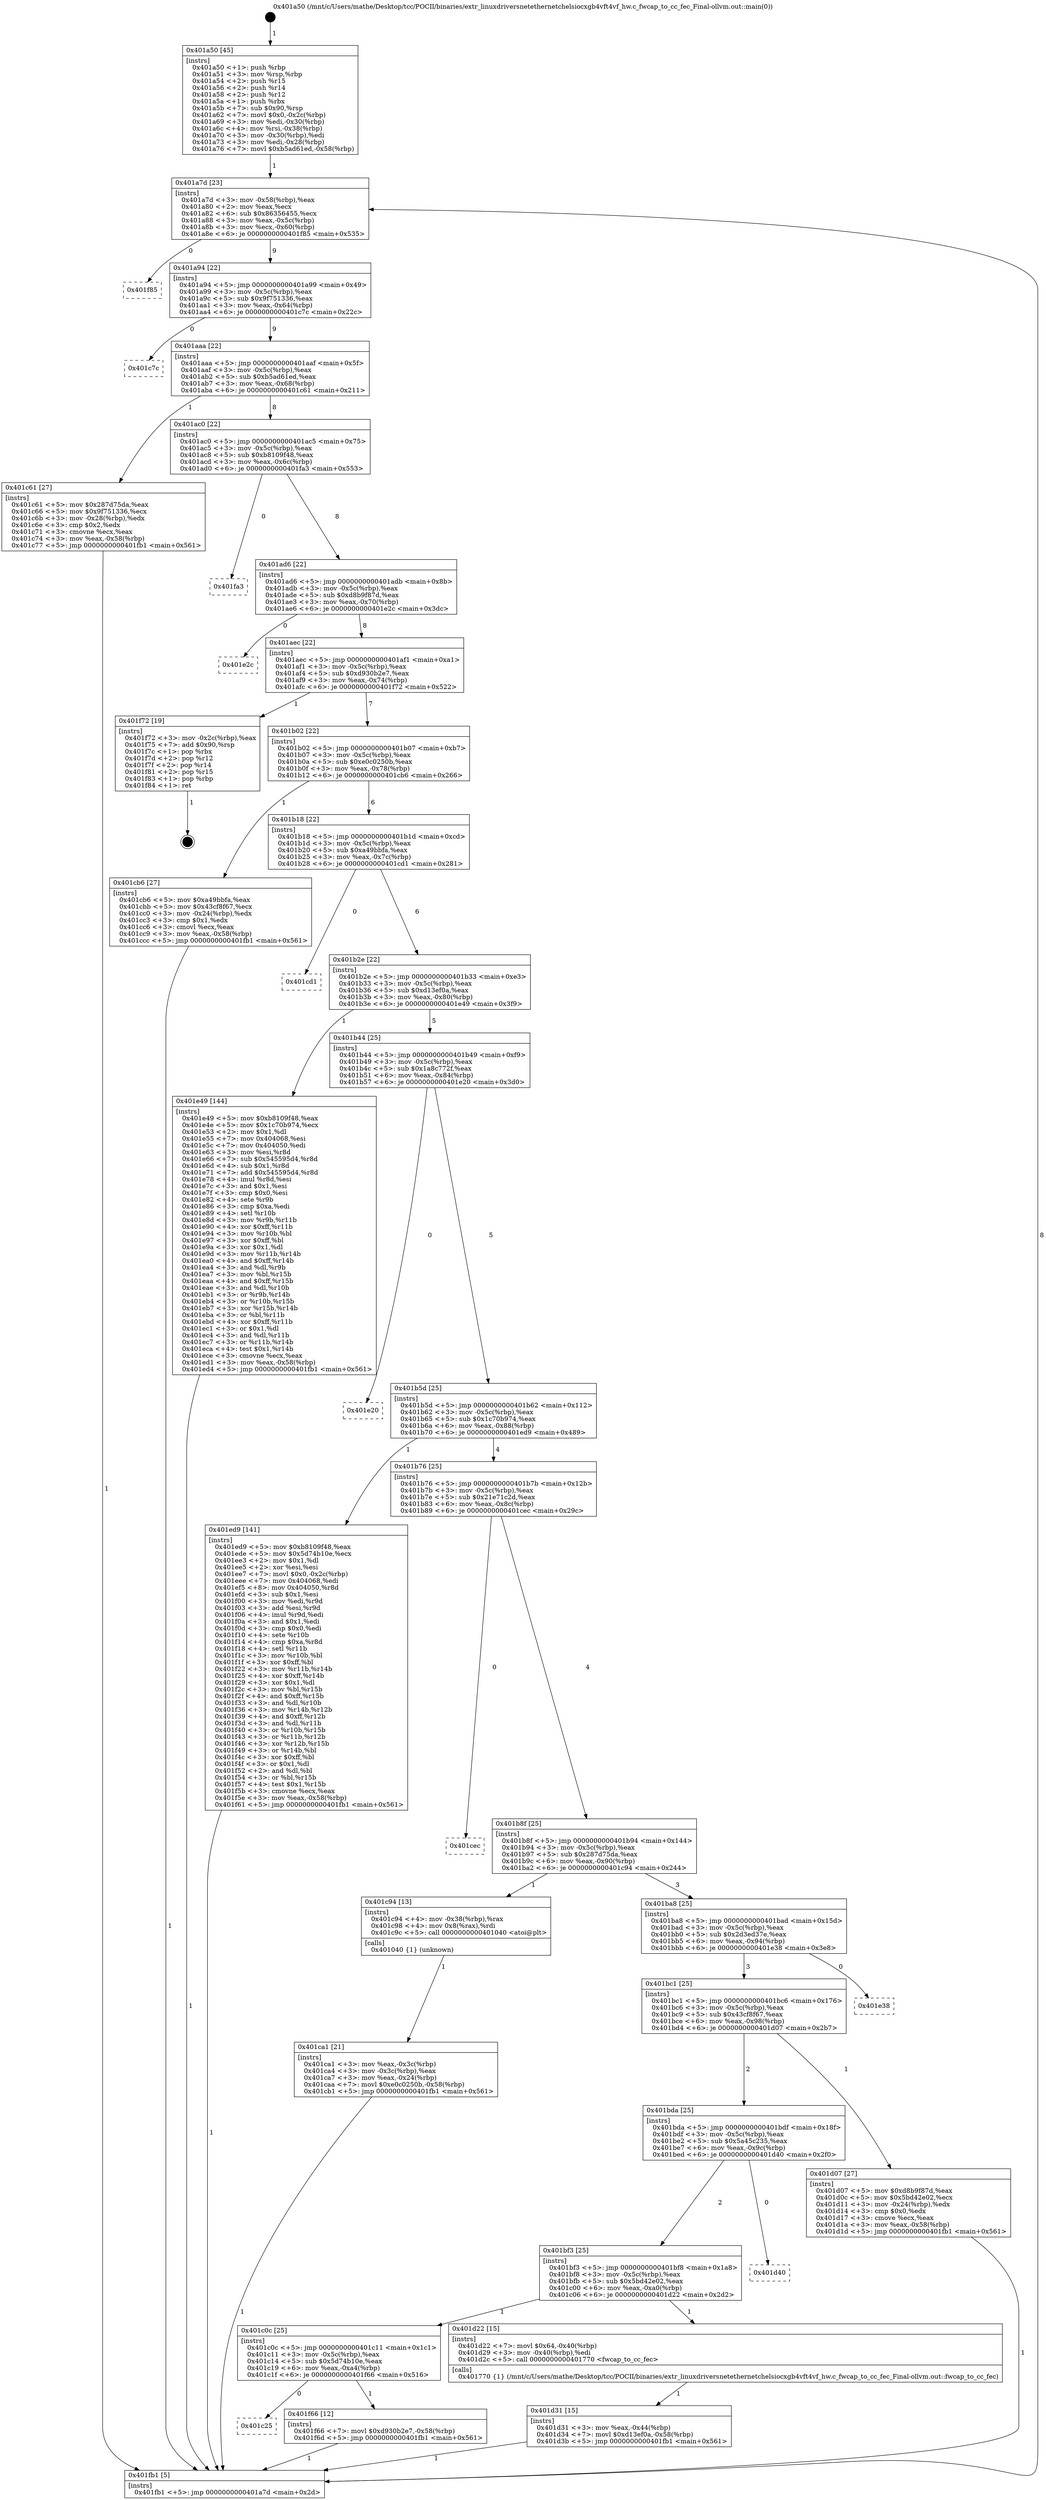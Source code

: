 digraph "0x401a50" {
  label = "0x401a50 (/mnt/c/Users/mathe/Desktop/tcc/POCII/binaries/extr_linuxdriversnetethernetchelsiocxgb4vft4vf_hw.c_fwcap_to_cc_fec_Final-ollvm.out::main(0))"
  labelloc = "t"
  node[shape=record]

  Entry [label="",width=0.3,height=0.3,shape=circle,fillcolor=black,style=filled]
  "0x401a7d" [label="{
     0x401a7d [23]\l
     | [instrs]\l
     &nbsp;&nbsp;0x401a7d \<+3\>: mov -0x58(%rbp),%eax\l
     &nbsp;&nbsp;0x401a80 \<+2\>: mov %eax,%ecx\l
     &nbsp;&nbsp;0x401a82 \<+6\>: sub $0x86356455,%ecx\l
     &nbsp;&nbsp;0x401a88 \<+3\>: mov %eax,-0x5c(%rbp)\l
     &nbsp;&nbsp;0x401a8b \<+3\>: mov %ecx,-0x60(%rbp)\l
     &nbsp;&nbsp;0x401a8e \<+6\>: je 0000000000401f85 \<main+0x535\>\l
  }"]
  "0x401f85" [label="{
     0x401f85\l
  }", style=dashed]
  "0x401a94" [label="{
     0x401a94 [22]\l
     | [instrs]\l
     &nbsp;&nbsp;0x401a94 \<+5\>: jmp 0000000000401a99 \<main+0x49\>\l
     &nbsp;&nbsp;0x401a99 \<+3\>: mov -0x5c(%rbp),%eax\l
     &nbsp;&nbsp;0x401a9c \<+5\>: sub $0x9f751336,%eax\l
     &nbsp;&nbsp;0x401aa1 \<+3\>: mov %eax,-0x64(%rbp)\l
     &nbsp;&nbsp;0x401aa4 \<+6\>: je 0000000000401c7c \<main+0x22c\>\l
  }"]
  Exit [label="",width=0.3,height=0.3,shape=circle,fillcolor=black,style=filled,peripheries=2]
  "0x401c7c" [label="{
     0x401c7c\l
  }", style=dashed]
  "0x401aaa" [label="{
     0x401aaa [22]\l
     | [instrs]\l
     &nbsp;&nbsp;0x401aaa \<+5\>: jmp 0000000000401aaf \<main+0x5f\>\l
     &nbsp;&nbsp;0x401aaf \<+3\>: mov -0x5c(%rbp),%eax\l
     &nbsp;&nbsp;0x401ab2 \<+5\>: sub $0xb5ad61ed,%eax\l
     &nbsp;&nbsp;0x401ab7 \<+3\>: mov %eax,-0x68(%rbp)\l
     &nbsp;&nbsp;0x401aba \<+6\>: je 0000000000401c61 \<main+0x211\>\l
  }"]
  "0x401c25" [label="{
     0x401c25\l
  }", style=dashed]
  "0x401c61" [label="{
     0x401c61 [27]\l
     | [instrs]\l
     &nbsp;&nbsp;0x401c61 \<+5\>: mov $0x287d75da,%eax\l
     &nbsp;&nbsp;0x401c66 \<+5\>: mov $0x9f751336,%ecx\l
     &nbsp;&nbsp;0x401c6b \<+3\>: mov -0x28(%rbp),%edx\l
     &nbsp;&nbsp;0x401c6e \<+3\>: cmp $0x2,%edx\l
     &nbsp;&nbsp;0x401c71 \<+3\>: cmovne %ecx,%eax\l
     &nbsp;&nbsp;0x401c74 \<+3\>: mov %eax,-0x58(%rbp)\l
     &nbsp;&nbsp;0x401c77 \<+5\>: jmp 0000000000401fb1 \<main+0x561\>\l
  }"]
  "0x401ac0" [label="{
     0x401ac0 [22]\l
     | [instrs]\l
     &nbsp;&nbsp;0x401ac0 \<+5\>: jmp 0000000000401ac5 \<main+0x75\>\l
     &nbsp;&nbsp;0x401ac5 \<+3\>: mov -0x5c(%rbp),%eax\l
     &nbsp;&nbsp;0x401ac8 \<+5\>: sub $0xb8109f48,%eax\l
     &nbsp;&nbsp;0x401acd \<+3\>: mov %eax,-0x6c(%rbp)\l
     &nbsp;&nbsp;0x401ad0 \<+6\>: je 0000000000401fa3 \<main+0x553\>\l
  }"]
  "0x401fb1" [label="{
     0x401fb1 [5]\l
     | [instrs]\l
     &nbsp;&nbsp;0x401fb1 \<+5\>: jmp 0000000000401a7d \<main+0x2d\>\l
  }"]
  "0x401a50" [label="{
     0x401a50 [45]\l
     | [instrs]\l
     &nbsp;&nbsp;0x401a50 \<+1\>: push %rbp\l
     &nbsp;&nbsp;0x401a51 \<+3\>: mov %rsp,%rbp\l
     &nbsp;&nbsp;0x401a54 \<+2\>: push %r15\l
     &nbsp;&nbsp;0x401a56 \<+2\>: push %r14\l
     &nbsp;&nbsp;0x401a58 \<+2\>: push %r12\l
     &nbsp;&nbsp;0x401a5a \<+1\>: push %rbx\l
     &nbsp;&nbsp;0x401a5b \<+7\>: sub $0x90,%rsp\l
     &nbsp;&nbsp;0x401a62 \<+7\>: movl $0x0,-0x2c(%rbp)\l
     &nbsp;&nbsp;0x401a69 \<+3\>: mov %edi,-0x30(%rbp)\l
     &nbsp;&nbsp;0x401a6c \<+4\>: mov %rsi,-0x38(%rbp)\l
     &nbsp;&nbsp;0x401a70 \<+3\>: mov -0x30(%rbp),%edi\l
     &nbsp;&nbsp;0x401a73 \<+3\>: mov %edi,-0x28(%rbp)\l
     &nbsp;&nbsp;0x401a76 \<+7\>: movl $0xb5ad61ed,-0x58(%rbp)\l
  }"]
  "0x401f66" [label="{
     0x401f66 [12]\l
     | [instrs]\l
     &nbsp;&nbsp;0x401f66 \<+7\>: movl $0xd930b2e7,-0x58(%rbp)\l
     &nbsp;&nbsp;0x401f6d \<+5\>: jmp 0000000000401fb1 \<main+0x561\>\l
  }"]
  "0x401fa3" [label="{
     0x401fa3\l
  }", style=dashed]
  "0x401ad6" [label="{
     0x401ad6 [22]\l
     | [instrs]\l
     &nbsp;&nbsp;0x401ad6 \<+5\>: jmp 0000000000401adb \<main+0x8b\>\l
     &nbsp;&nbsp;0x401adb \<+3\>: mov -0x5c(%rbp),%eax\l
     &nbsp;&nbsp;0x401ade \<+5\>: sub $0xd8b9f87d,%eax\l
     &nbsp;&nbsp;0x401ae3 \<+3\>: mov %eax,-0x70(%rbp)\l
     &nbsp;&nbsp;0x401ae6 \<+6\>: je 0000000000401e2c \<main+0x3dc\>\l
  }"]
  "0x401d31" [label="{
     0x401d31 [15]\l
     | [instrs]\l
     &nbsp;&nbsp;0x401d31 \<+3\>: mov %eax,-0x44(%rbp)\l
     &nbsp;&nbsp;0x401d34 \<+7\>: movl $0xd13ef0a,-0x58(%rbp)\l
     &nbsp;&nbsp;0x401d3b \<+5\>: jmp 0000000000401fb1 \<main+0x561\>\l
  }"]
  "0x401e2c" [label="{
     0x401e2c\l
  }", style=dashed]
  "0x401aec" [label="{
     0x401aec [22]\l
     | [instrs]\l
     &nbsp;&nbsp;0x401aec \<+5\>: jmp 0000000000401af1 \<main+0xa1\>\l
     &nbsp;&nbsp;0x401af1 \<+3\>: mov -0x5c(%rbp),%eax\l
     &nbsp;&nbsp;0x401af4 \<+5\>: sub $0xd930b2e7,%eax\l
     &nbsp;&nbsp;0x401af9 \<+3\>: mov %eax,-0x74(%rbp)\l
     &nbsp;&nbsp;0x401afc \<+6\>: je 0000000000401f72 \<main+0x522\>\l
  }"]
  "0x401c0c" [label="{
     0x401c0c [25]\l
     | [instrs]\l
     &nbsp;&nbsp;0x401c0c \<+5\>: jmp 0000000000401c11 \<main+0x1c1\>\l
     &nbsp;&nbsp;0x401c11 \<+3\>: mov -0x5c(%rbp),%eax\l
     &nbsp;&nbsp;0x401c14 \<+5\>: sub $0x5d74b10e,%eax\l
     &nbsp;&nbsp;0x401c19 \<+6\>: mov %eax,-0xa4(%rbp)\l
     &nbsp;&nbsp;0x401c1f \<+6\>: je 0000000000401f66 \<main+0x516\>\l
  }"]
  "0x401f72" [label="{
     0x401f72 [19]\l
     | [instrs]\l
     &nbsp;&nbsp;0x401f72 \<+3\>: mov -0x2c(%rbp),%eax\l
     &nbsp;&nbsp;0x401f75 \<+7\>: add $0x90,%rsp\l
     &nbsp;&nbsp;0x401f7c \<+1\>: pop %rbx\l
     &nbsp;&nbsp;0x401f7d \<+2\>: pop %r12\l
     &nbsp;&nbsp;0x401f7f \<+2\>: pop %r14\l
     &nbsp;&nbsp;0x401f81 \<+2\>: pop %r15\l
     &nbsp;&nbsp;0x401f83 \<+1\>: pop %rbp\l
     &nbsp;&nbsp;0x401f84 \<+1\>: ret\l
  }"]
  "0x401b02" [label="{
     0x401b02 [22]\l
     | [instrs]\l
     &nbsp;&nbsp;0x401b02 \<+5\>: jmp 0000000000401b07 \<main+0xb7\>\l
     &nbsp;&nbsp;0x401b07 \<+3\>: mov -0x5c(%rbp),%eax\l
     &nbsp;&nbsp;0x401b0a \<+5\>: sub $0xe0c0250b,%eax\l
     &nbsp;&nbsp;0x401b0f \<+3\>: mov %eax,-0x78(%rbp)\l
     &nbsp;&nbsp;0x401b12 \<+6\>: je 0000000000401cb6 \<main+0x266\>\l
  }"]
  "0x401d22" [label="{
     0x401d22 [15]\l
     | [instrs]\l
     &nbsp;&nbsp;0x401d22 \<+7\>: movl $0x64,-0x40(%rbp)\l
     &nbsp;&nbsp;0x401d29 \<+3\>: mov -0x40(%rbp),%edi\l
     &nbsp;&nbsp;0x401d2c \<+5\>: call 0000000000401770 \<fwcap_to_cc_fec\>\l
     | [calls]\l
     &nbsp;&nbsp;0x401770 \{1\} (/mnt/c/Users/mathe/Desktop/tcc/POCII/binaries/extr_linuxdriversnetethernetchelsiocxgb4vft4vf_hw.c_fwcap_to_cc_fec_Final-ollvm.out::fwcap_to_cc_fec)\l
  }"]
  "0x401cb6" [label="{
     0x401cb6 [27]\l
     | [instrs]\l
     &nbsp;&nbsp;0x401cb6 \<+5\>: mov $0xa49bbfa,%eax\l
     &nbsp;&nbsp;0x401cbb \<+5\>: mov $0x43cf8f67,%ecx\l
     &nbsp;&nbsp;0x401cc0 \<+3\>: mov -0x24(%rbp),%edx\l
     &nbsp;&nbsp;0x401cc3 \<+3\>: cmp $0x1,%edx\l
     &nbsp;&nbsp;0x401cc6 \<+3\>: cmovl %ecx,%eax\l
     &nbsp;&nbsp;0x401cc9 \<+3\>: mov %eax,-0x58(%rbp)\l
     &nbsp;&nbsp;0x401ccc \<+5\>: jmp 0000000000401fb1 \<main+0x561\>\l
  }"]
  "0x401b18" [label="{
     0x401b18 [22]\l
     | [instrs]\l
     &nbsp;&nbsp;0x401b18 \<+5\>: jmp 0000000000401b1d \<main+0xcd\>\l
     &nbsp;&nbsp;0x401b1d \<+3\>: mov -0x5c(%rbp),%eax\l
     &nbsp;&nbsp;0x401b20 \<+5\>: sub $0xa49bbfa,%eax\l
     &nbsp;&nbsp;0x401b25 \<+3\>: mov %eax,-0x7c(%rbp)\l
     &nbsp;&nbsp;0x401b28 \<+6\>: je 0000000000401cd1 \<main+0x281\>\l
  }"]
  "0x401bf3" [label="{
     0x401bf3 [25]\l
     | [instrs]\l
     &nbsp;&nbsp;0x401bf3 \<+5\>: jmp 0000000000401bf8 \<main+0x1a8\>\l
     &nbsp;&nbsp;0x401bf8 \<+3\>: mov -0x5c(%rbp),%eax\l
     &nbsp;&nbsp;0x401bfb \<+5\>: sub $0x5bd42e02,%eax\l
     &nbsp;&nbsp;0x401c00 \<+6\>: mov %eax,-0xa0(%rbp)\l
     &nbsp;&nbsp;0x401c06 \<+6\>: je 0000000000401d22 \<main+0x2d2\>\l
  }"]
  "0x401cd1" [label="{
     0x401cd1\l
  }", style=dashed]
  "0x401b2e" [label="{
     0x401b2e [22]\l
     | [instrs]\l
     &nbsp;&nbsp;0x401b2e \<+5\>: jmp 0000000000401b33 \<main+0xe3\>\l
     &nbsp;&nbsp;0x401b33 \<+3\>: mov -0x5c(%rbp),%eax\l
     &nbsp;&nbsp;0x401b36 \<+5\>: sub $0xd13ef0a,%eax\l
     &nbsp;&nbsp;0x401b3b \<+3\>: mov %eax,-0x80(%rbp)\l
     &nbsp;&nbsp;0x401b3e \<+6\>: je 0000000000401e49 \<main+0x3f9\>\l
  }"]
  "0x401d40" [label="{
     0x401d40\l
  }", style=dashed]
  "0x401e49" [label="{
     0x401e49 [144]\l
     | [instrs]\l
     &nbsp;&nbsp;0x401e49 \<+5\>: mov $0xb8109f48,%eax\l
     &nbsp;&nbsp;0x401e4e \<+5\>: mov $0x1c70b974,%ecx\l
     &nbsp;&nbsp;0x401e53 \<+2\>: mov $0x1,%dl\l
     &nbsp;&nbsp;0x401e55 \<+7\>: mov 0x404068,%esi\l
     &nbsp;&nbsp;0x401e5c \<+7\>: mov 0x404050,%edi\l
     &nbsp;&nbsp;0x401e63 \<+3\>: mov %esi,%r8d\l
     &nbsp;&nbsp;0x401e66 \<+7\>: sub $0x545595d4,%r8d\l
     &nbsp;&nbsp;0x401e6d \<+4\>: sub $0x1,%r8d\l
     &nbsp;&nbsp;0x401e71 \<+7\>: add $0x545595d4,%r8d\l
     &nbsp;&nbsp;0x401e78 \<+4\>: imul %r8d,%esi\l
     &nbsp;&nbsp;0x401e7c \<+3\>: and $0x1,%esi\l
     &nbsp;&nbsp;0x401e7f \<+3\>: cmp $0x0,%esi\l
     &nbsp;&nbsp;0x401e82 \<+4\>: sete %r9b\l
     &nbsp;&nbsp;0x401e86 \<+3\>: cmp $0xa,%edi\l
     &nbsp;&nbsp;0x401e89 \<+4\>: setl %r10b\l
     &nbsp;&nbsp;0x401e8d \<+3\>: mov %r9b,%r11b\l
     &nbsp;&nbsp;0x401e90 \<+4\>: xor $0xff,%r11b\l
     &nbsp;&nbsp;0x401e94 \<+3\>: mov %r10b,%bl\l
     &nbsp;&nbsp;0x401e97 \<+3\>: xor $0xff,%bl\l
     &nbsp;&nbsp;0x401e9a \<+3\>: xor $0x1,%dl\l
     &nbsp;&nbsp;0x401e9d \<+3\>: mov %r11b,%r14b\l
     &nbsp;&nbsp;0x401ea0 \<+4\>: and $0xff,%r14b\l
     &nbsp;&nbsp;0x401ea4 \<+3\>: and %dl,%r9b\l
     &nbsp;&nbsp;0x401ea7 \<+3\>: mov %bl,%r15b\l
     &nbsp;&nbsp;0x401eaa \<+4\>: and $0xff,%r15b\l
     &nbsp;&nbsp;0x401eae \<+3\>: and %dl,%r10b\l
     &nbsp;&nbsp;0x401eb1 \<+3\>: or %r9b,%r14b\l
     &nbsp;&nbsp;0x401eb4 \<+3\>: or %r10b,%r15b\l
     &nbsp;&nbsp;0x401eb7 \<+3\>: xor %r15b,%r14b\l
     &nbsp;&nbsp;0x401eba \<+3\>: or %bl,%r11b\l
     &nbsp;&nbsp;0x401ebd \<+4\>: xor $0xff,%r11b\l
     &nbsp;&nbsp;0x401ec1 \<+3\>: or $0x1,%dl\l
     &nbsp;&nbsp;0x401ec4 \<+3\>: and %dl,%r11b\l
     &nbsp;&nbsp;0x401ec7 \<+3\>: or %r11b,%r14b\l
     &nbsp;&nbsp;0x401eca \<+4\>: test $0x1,%r14b\l
     &nbsp;&nbsp;0x401ece \<+3\>: cmovne %ecx,%eax\l
     &nbsp;&nbsp;0x401ed1 \<+3\>: mov %eax,-0x58(%rbp)\l
     &nbsp;&nbsp;0x401ed4 \<+5\>: jmp 0000000000401fb1 \<main+0x561\>\l
  }"]
  "0x401b44" [label="{
     0x401b44 [25]\l
     | [instrs]\l
     &nbsp;&nbsp;0x401b44 \<+5\>: jmp 0000000000401b49 \<main+0xf9\>\l
     &nbsp;&nbsp;0x401b49 \<+3\>: mov -0x5c(%rbp),%eax\l
     &nbsp;&nbsp;0x401b4c \<+5\>: sub $0x1a8c772f,%eax\l
     &nbsp;&nbsp;0x401b51 \<+6\>: mov %eax,-0x84(%rbp)\l
     &nbsp;&nbsp;0x401b57 \<+6\>: je 0000000000401e20 \<main+0x3d0\>\l
  }"]
  "0x401bda" [label="{
     0x401bda [25]\l
     | [instrs]\l
     &nbsp;&nbsp;0x401bda \<+5\>: jmp 0000000000401bdf \<main+0x18f\>\l
     &nbsp;&nbsp;0x401bdf \<+3\>: mov -0x5c(%rbp),%eax\l
     &nbsp;&nbsp;0x401be2 \<+5\>: sub $0x5a45c235,%eax\l
     &nbsp;&nbsp;0x401be7 \<+6\>: mov %eax,-0x9c(%rbp)\l
     &nbsp;&nbsp;0x401bed \<+6\>: je 0000000000401d40 \<main+0x2f0\>\l
  }"]
  "0x401e20" [label="{
     0x401e20\l
  }", style=dashed]
  "0x401b5d" [label="{
     0x401b5d [25]\l
     | [instrs]\l
     &nbsp;&nbsp;0x401b5d \<+5\>: jmp 0000000000401b62 \<main+0x112\>\l
     &nbsp;&nbsp;0x401b62 \<+3\>: mov -0x5c(%rbp),%eax\l
     &nbsp;&nbsp;0x401b65 \<+5\>: sub $0x1c70b974,%eax\l
     &nbsp;&nbsp;0x401b6a \<+6\>: mov %eax,-0x88(%rbp)\l
     &nbsp;&nbsp;0x401b70 \<+6\>: je 0000000000401ed9 \<main+0x489\>\l
  }"]
  "0x401d07" [label="{
     0x401d07 [27]\l
     | [instrs]\l
     &nbsp;&nbsp;0x401d07 \<+5\>: mov $0xd8b9f87d,%eax\l
     &nbsp;&nbsp;0x401d0c \<+5\>: mov $0x5bd42e02,%ecx\l
     &nbsp;&nbsp;0x401d11 \<+3\>: mov -0x24(%rbp),%edx\l
     &nbsp;&nbsp;0x401d14 \<+3\>: cmp $0x0,%edx\l
     &nbsp;&nbsp;0x401d17 \<+3\>: cmove %ecx,%eax\l
     &nbsp;&nbsp;0x401d1a \<+3\>: mov %eax,-0x58(%rbp)\l
     &nbsp;&nbsp;0x401d1d \<+5\>: jmp 0000000000401fb1 \<main+0x561\>\l
  }"]
  "0x401ed9" [label="{
     0x401ed9 [141]\l
     | [instrs]\l
     &nbsp;&nbsp;0x401ed9 \<+5\>: mov $0xb8109f48,%eax\l
     &nbsp;&nbsp;0x401ede \<+5\>: mov $0x5d74b10e,%ecx\l
     &nbsp;&nbsp;0x401ee3 \<+2\>: mov $0x1,%dl\l
     &nbsp;&nbsp;0x401ee5 \<+2\>: xor %esi,%esi\l
     &nbsp;&nbsp;0x401ee7 \<+7\>: movl $0x0,-0x2c(%rbp)\l
     &nbsp;&nbsp;0x401eee \<+7\>: mov 0x404068,%edi\l
     &nbsp;&nbsp;0x401ef5 \<+8\>: mov 0x404050,%r8d\l
     &nbsp;&nbsp;0x401efd \<+3\>: sub $0x1,%esi\l
     &nbsp;&nbsp;0x401f00 \<+3\>: mov %edi,%r9d\l
     &nbsp;&nbsp;0x401f03 \<+3\>: add %esi,%r9d\l
     &nbsp;&nbsp;0x401f06 \<+4\>: imul %r9d,%edi\l
     &nbsp;&nbsp;0x401f0a \<+3\>: and $0x1,%edi\l
     &nbsp;&nbsp;0x401f0d \<+3\>: cmp $0x0,%edi\l
     &nbsp;&nbsp;0x401f10 \<+4\>: sete %r10b\l
     &nbsp;&nbsp;0x401f14 \<+4\>: cmp $0xa,%r8d\l
     &nbsp;&nbsp;0x401f18 \<+4\>: setl %r11b\l
     &nbsp;&nbsp;0x401f1c \<+3\>: mov %r10b,%bl\l
     &nbsp;&nbsp;0x401f1f \<+3\>: xor $0xff,%bl\l
     &nbsp;&nbsp;0x401f22 \<+3\>: mov %r11b,%r14b\l
     &nbsp;&nbsp;0x401f25 \<+4\>: xor $0xff,%r14b\l
     &nbsp;&nbsp;0x401f29 \<+3\>: xor $0x1,%dl\l
     &nbsp;&nbsp;0x401f2c \<+3\>: mov %bl,%r15b\l
     &nbsp;&nbsp;0x401f2f \<+4\>: and $0xff,%r15b\l
     &nbsp;&nbsp;0x401f33 \<+3\>: and %dl,%r10b\l
     &nbsp;&nbsp;0x401f36 \<+3\>: mov %r14b,%r12b\l
     &nbsp;&nbsp;0x401f39 \<+4\>: and $0xff,%r12b\l
     &nbsp;&nbsp;0x401f3d \<+3\>: and %dl,%r11b\l
     &nbsp;&nbsp;0x401f40 \<+3\>: or %r10b,%r15b\l
     &nbsp;&nbsp;0x401f43 \<+3\>: or %r11b,%r12b\l
     &nbsp;&nbsp;0x401f46 \<+3\>: xor %r12b,%r15b\l
     &nbsp;&nbsp;0x401f49 \<+3\>: or %r14b,%bl\l
     &nbsp;&nbsp;0x401f4c \<+3\>: xor $0xff,%bl\l
     &nbsp;&nbsp;0x401f4f \<+3\>: or $0x1,%dl\l
     &nbsp;&nbsp;0x401f52 \<+2\>: and %dl,%bl\l
     &nbsp;&nbsp;0x401f54 \<+3\>: or %bl,%r15b\l
     &nbsp;&nbsp;0x401f57 \<+4\>: test $0x1,%r15b\l
     &nbsp;&nbsp;0x401f5b \<+3\>: cmovne %ecx,%eax\l
     &nbsp;&nbsp;0x401f5e \<+3\>: mov %eax,-0x58(%rbp)\l
     &nbsp;&nbsp;0x401f61 \<+5\>: jmp 0000000000401fb1 \<main+0x561\>\l
  }"]
  "0x401b76" [label="{
     0x401b76 [25]\l
     | [instrs]\l
     &nbsp;&nbsp;0x401b76 \<+5\>: jmp 0000000000401b7b \<main+0x12b\>\l
     &nbsp;&nbsp;0x401b7b \<+3\>: mov -0x5c(%rbp),%eax\l
     &nbsp;&nbsp;0x401b7e \<+5\>: sub $0x21e71c2d,%eax\l
     &nbsp;&nbsp;0x401b83 \<+6\>: mov %eax,-0x8c(%rbp)\l
     &nbsp;&nbsp;0x401b89 \<+6\>: je 0000000000401cec \<main+0x29c\>\l
  }"]
  "0x401bc1" [label="{
     0x401bc1 [25]\l
     | [instrs]\l
     &nbsp;&nbsp;0x401bc1 \<+5\>: jmp 0000000000401bc6 \<main+0x176\>\l
     &nbsp;&nbsp;0x401bc6 \<+3\>: mov -0x5c(%rbp),%eax\l
     &nbsp;&nbsp;0x401bc9 \<+5\>: sub $0x43cf8f67,%eax\l
     &nbsp;&nbsp;0x401bce \<+6\>: mov %eax,-0x98(%rbp)\l
     &nbsp;&nbsp;0x401bd4 \<+6\>: je 0000000000401d07 \<main+0x2b7\>\l
  }"]
  "0x401cec" [label="{
     0x401cec\l
  }", style=dashed]
  "0x401b8f" [label="{
     0x401b8f [25]\l
     | [instrs]\l
     &nbsp;&nbsp;0x401b8f \<+5\>: jmp 0000000000401b94 \<main+0x144\>\l
     &nbsp;&nbsp;0x401b94 \<+3\>: mov -0x5c(%rbp),%eax\l
     &nbsp;&nbsp;0x401b97 \<+5\>: sub $0x287d75da,%eax\l
     &nbsp;&nbsp;0x401b9c \<+6\>: mov %eax,-0x90(%rbp)\l
     &nbsp;&nbsp;0x401ba2 \<+6\>: je 0000000000401c94 \<main+0x244\>\l
  }"]
  "0x401e38" [label="{
     0x401e38\l
  }", style=dashed]
  "0x401c94" [label="{
     0x401c94 [13]\l
     | [instrs]\l
     &nbsp;&nbsp;0x401c94 \<+4\>: mov -0x38(%rbp),%rax\l
     &nbsp;&nbsp;0x401c98 \<+4\>: mov 0x8(%rax),%rdi\l
     &nbsp;&nbsp;0x401c9c \<+5\>: call 0000000000401040 \<atoi@plt\>\l
     | [calls]\l
     &nbsp;&nbsp;0x401040 \{1\} (unknown)\l
  }"]
  "0x401ba8" [label="{
     0x401ba8 [25]\l
     | [instrs]\l
     &nbsp;&nbsp;0x401ba8 \<+5\>: jmp 0000000000401bad \<main+0x15d\>\l
     &nbsp;&nbsp;0x401bad \<+3\>: mov -0x5c(%rbp),%eax\l
     &nbsp;&nbsp;0x401bb0 \<+5\>: sub $0x2d3ed37e,%eax\l
     &nbsp;&nbsp;0x401bb5 \<+6\>: mov %eax,-0x94(%rbp)\l
     &nbsp;&nbsp;0x401bbb \<+6\>: je 0000000000401e38 \<main+0x3e8\>\l
  }"]
  "0x401ca1" [label="{
     0x401ca1 [21]\l
     | [instrs]\l
     &nbsp;&nbsp;0x401ca1 \<+3\>: mov %eax,-0x3c(%rbp)\l
     &nbsp;&nbsp;0x401ca4 \<+3\>: mov -0x3c(%rbp),%eax\l
     &nbsp;&nbsp;0x401ca7 \<+3\>: mov %eax,-0x24(%rbp)\l
     &nbsp;&nbsp;0x401caa \<+7\>: movl $0xe0c0250b,-0x58(%rbp)\l
     &nbsp;&nbsp;0x401cb1 \<+5\>: jmp 0000000000401fb1 \<main+0x561\>\l
  }"]
  Entry -> "0x401a50" [label=" 1"]
  "0x401a7d" -> "0x401f85" [label=" 0"]
  "0x401a7d" -> "0x401a94" [label=" 9"]
  "0x401f72" -> Exit [label=" 1"]
  "0x401a94" -> "0x401c7c" [label=" 0"]
  "0x401a94" -> "0x401aaa" [label=" 9"]
  "0x401f66" -> "0x401fb1" [label=" 1"]
  "0x401aaa" -> "0x401c61" [label=" 1"]
  "0x401aaa" -> "0x401ac0" [label=" 8"]
  "0x401c61" -> "0x401fb1" [label=" 1"]
  "0x401a50" -> "0x401a7d" [label=" 1"]
  "0x401fb1" -> "0x401a7d" [label=" 8"]
  "0x401c0c" -> "0x401c25" [label=" 0"]
  "0x401ac0" -> "0x401fa3" [label=" 0"]
  "0x401ac0" -> "0x401ad6" [label=" 8"]
  "0x401c0c" -> "0x401f66" [label=" 1"]
  "0x401ad6" -> "0x401e2c" [label=" 0"]
  "0x401ad6" -> "0x401aec" [label=" 8"]
  "0x401ed9" -> "0x401fb1" [label=" 1"]
  "0x401aec" -> "0x401f72" [label=" 1"]
  "0x401aec" -> "0x401b02" [label=" 7"]
  "0x401e49" -> "0x401fb1" [label=" 1"]
  "0x401b02" -> "0x401cb6" [label=" 1"]
  "0x401b02" -> "0x401b18" [label=" 6"]
  "0x401d31" -> "0x401fb1" [label=" 1"]
  "0x401b18" -> "0x401cd1" [label=" 0"]
  "0x401b18" -> "0x401b2e" [label=" 6"]
  "0x401bf3" -> "0x401c0c" [label=" 1"]
  "0x401b2e" -> "0x401e49" [label=" 1"]
  "0x401b2e" -> "0x401b44" [label=" 5"]
  "0x401bf3" -> "0x401d22" [label=" 1"]
  "0x401b44" -> "0x401e20" [label=" 0"]
  "0x401b44" -> "0x401b5d" [label=" 5"]
  "0x401bda" -> "0x401bf3" [label=" 2"]
  "0x401b5d" -> "0x401ed9" [label=" 1"]
  "0x401b5d" -> "0x401b76" [label=" 4"]
  "0x401bda" -> "0x401d40" [label=" 0"]
  "0x401b76" -> "0x401cec" [label=" 0"]
  "0x401b76" -> "0x401b8f" [label=" 4"]
  "0x401d07" -> "0x401fb1" [label=" 1"]
  "0x401b8f" -> "0x401c94" [label=" 1"]
  "0x401b8f" -> "0x401ba8" [label=" 3"]
  "0x401c94" -> "0x401ca1" [label=" 1"]
  "0x401ca1" -> "0x401fb1" [label=" 1"]
  "0x401cb6" -> "0x401fb1" [label=" 1"]
  "0x401bc1" -> "0x401bda" [label=" 2"]
  "0x401ba8" -> "0x401e38" [label=" 0"]
  "0x401ba8" -> "0x401bc1" [label=" 3"]
  "0x401d22" -> "0x401d31" [label=" 1"]
  "0x401bc1" -> "0x401d07" [label=" 1"]
}
